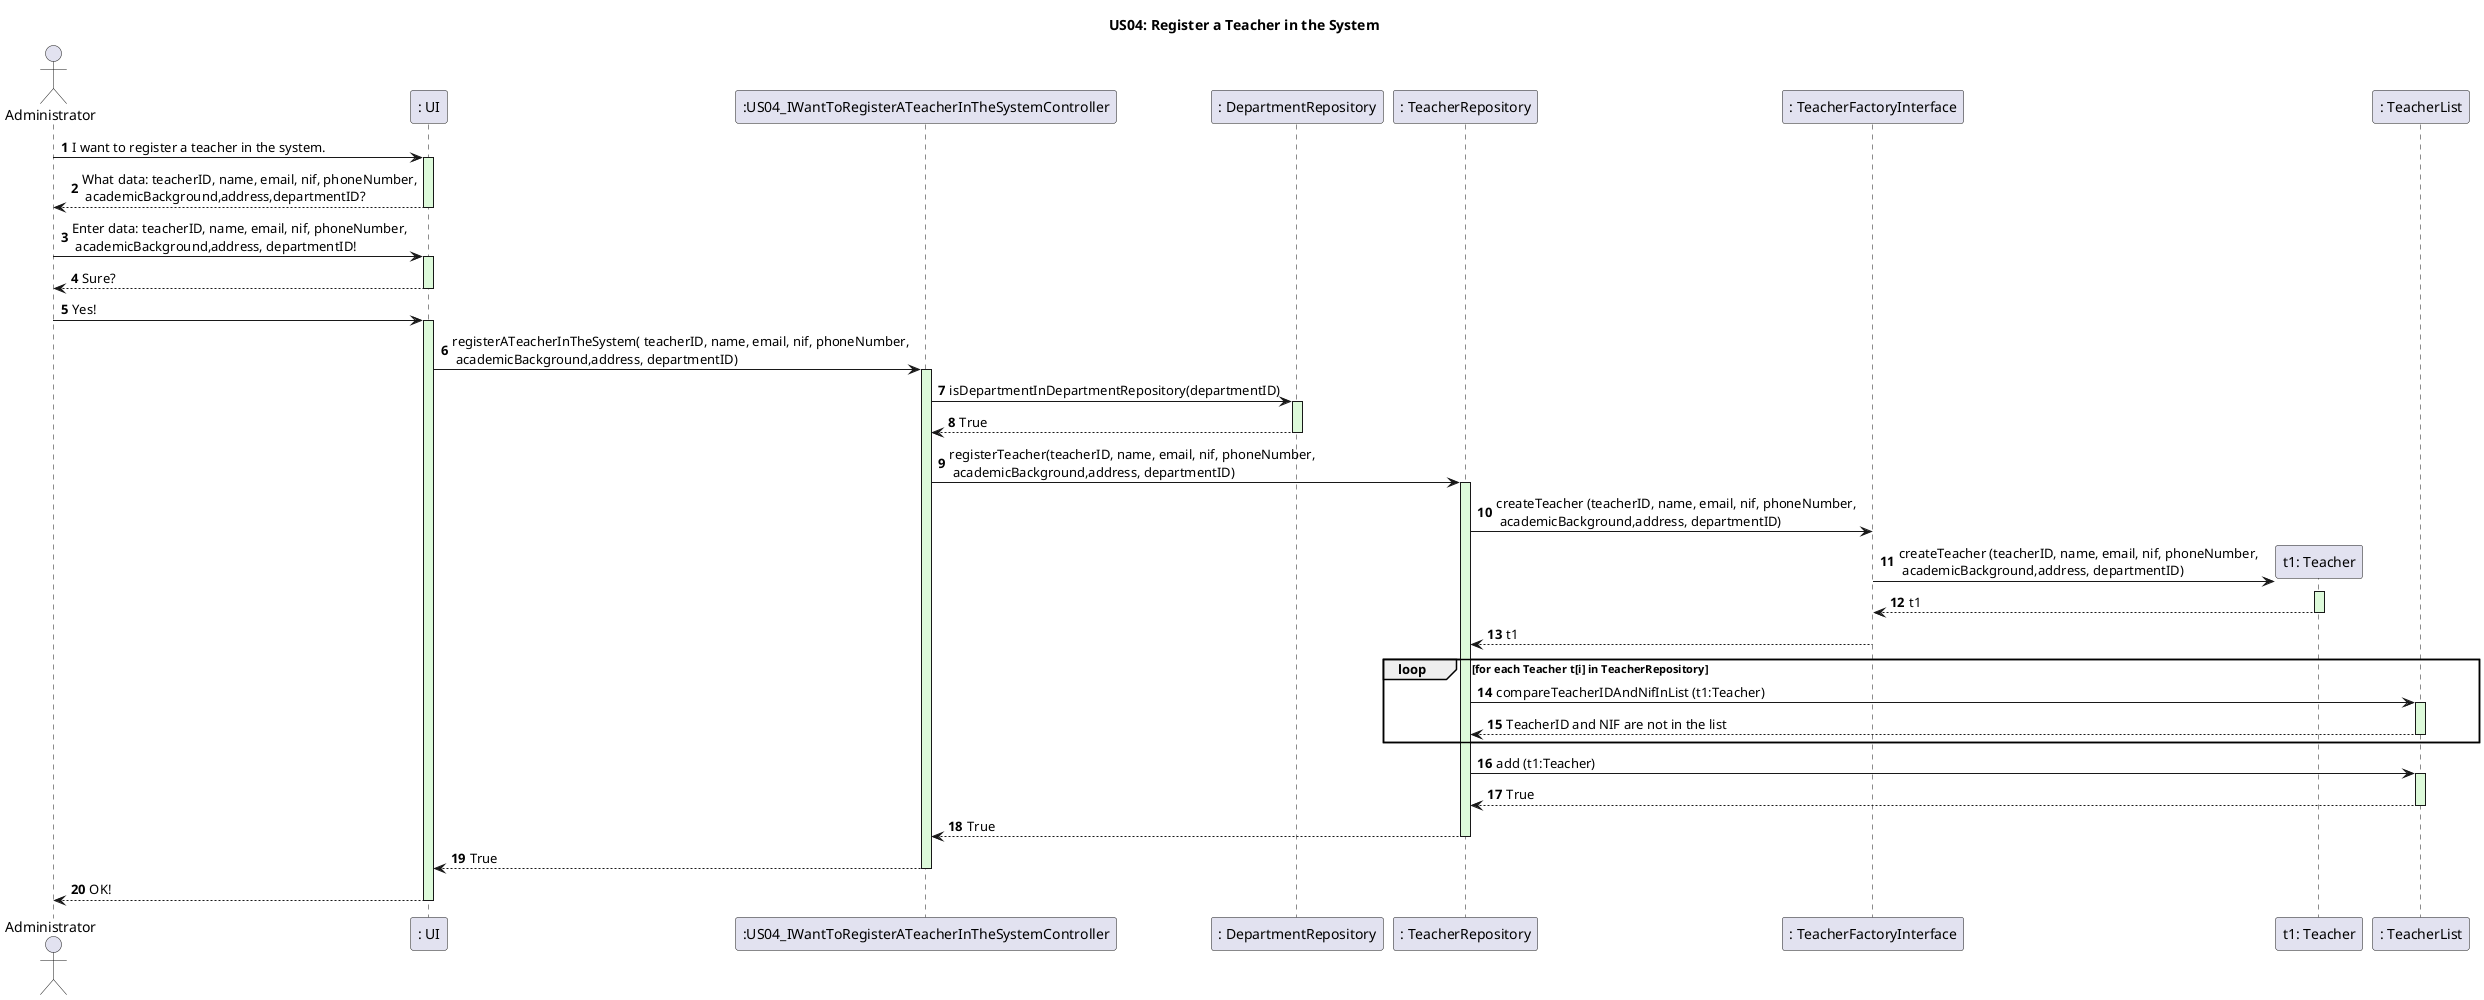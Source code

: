 @startuml
autonumber

title US04: Register a Teacher in the System

actor Administrator
participant ": UI" as UI
participant ":US04_IWantToRegisterATeacherInTheSystemController" as Controller
participant ": DepartmentRepository" as DepartmentRepository
participant ": TeacherRepository" as TeacherRepository
participant ": TeacherFactoryInterface" as TeacherFactory
participant "t1: Teacher" as Teacher
participant ": TeacherList" as TeacherI

Administrator -> UI : I want to register a teacher in the system.
activate UI #ddfada
UI --> Administrator: What data: teacherID, name, email, nif, phoneNumber,\n academicBackground,address,departmentID?
deactivate UI
Administrator -> UI: Enter data: teacherID, name, email, nif, phoneNumber,\n academicBackground,address, departmentID!
activate UI #ddfada
UI --> Administrator : Sure?
deactivate UI
Administrator -> UI: Yes!
activate UI #ddfada
UI -> Controller : registerATeacherInTheSystem( teacherID, name, email, nif, phoneNumber,\n academicBackground,address, departmentID)
activate Controller #ddfada
Controller -> DepartmentRepository : isDepartmentInDepartmentRepository(departmentID)
activate DepartmentRepository  #ddfada
DepartmentRepository -->Controller : True
deactivate DepartmentRepository
Controller -> TeacherRepository: registerTeacher(teacherID, name, email, nif, phoneNumber,\n academicBackground,address, departmentID)
activate TeacherRepository #ddfada

TeacherRepository -> TeacherFactory: createTeacher (teacherID, name, email, nif, phoneNumber,\n academicBackground,address, departmentID)
TeacherFactory -> Teacher **: createTeacher (teacherID, name, email, nif, phoneNumber,\n academicBackground,address, departmentID)
activate Teacher #ddfada
Teacher --> TeacherFactory: t1
deactivate Teacher
TeacherFactory --> TeacherRepository: t1
deactivate TeacherFactory
loop for each Teacher t[i] in TeacherRepository
TeacherRepository -> TeacherI: compareTeacherIDAndNifInList (t1:Teacher)
activate TeacherI #ddfada
TeacherI --> TeacherRepository: TeacherID and NIF are not in the list
deactivate TeacherI
end
TeacherRepository -> TeacherI: add (t1:Teacher)
activate TeacherI  #ddfada
TeacherI --> TeacherRepository: True
deactivate TeacherI
TeacherRepository --> Controller : True
deactivate TeacherRepository
Controller --> UI : True
deactivate Controller
UI -->Administrator : OK!
deactivate UI
@enduml
